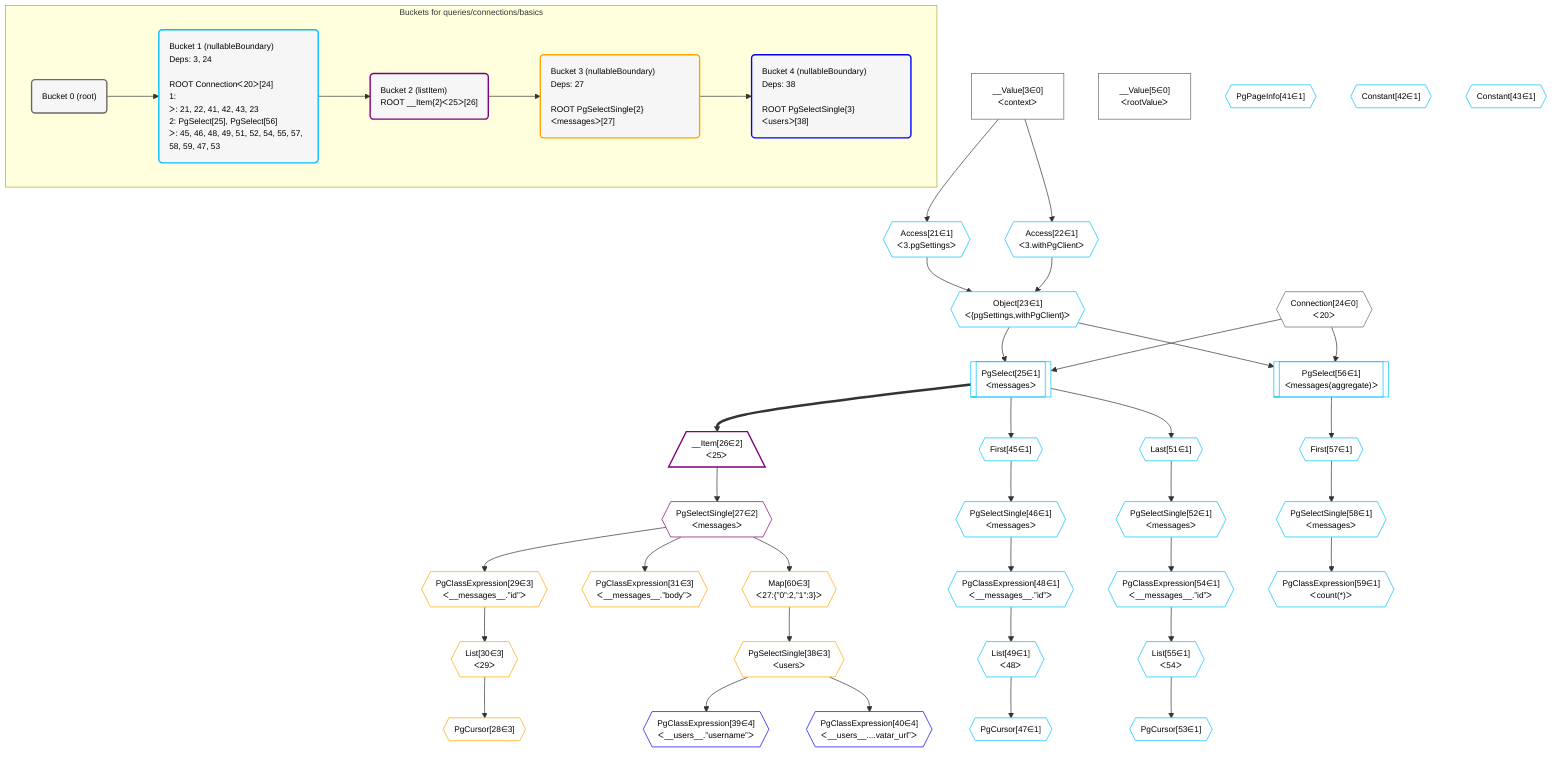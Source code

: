 %%{init: {'themeVariables': { 'fontSize': '12px'}}}%%
graph TD
    classDef path fill:#eee,stroke:#000,color:#000
    classDef plan fill:#fff,stroke-width:1px,color:#000
    classDef itemplan fill:#fff,stroke-width:2px,color:#000
    classDef unbatchedplan fill:#dff,stroke-width:1px,color:#000
    classDef sideeffectplan fill:#fcc,stroke-width:2px,color:#000
    classDef bucket fill:#f6f6f6,color:#000,stroke-width:2px,text-align:left


    %% define steps
    __Value3["__Value[3∈0]<br />ᐸcontextᐳ"]:::plan
    __Value5["__Value[5∈0]<br />ᐸrootValueᐳ"]:::plan
    Access21{{"Access[21∈1]<br />ᐸ3.pgSettingsᐳ"}}:::plan
    Access22{{"Access[22∈1]<br />ᐸ3.withPgClientᐳ"}}:::plan
    Object23{{"Object[23∈1]<br />ᐸ{pgSettings,withPgClient}ᐳ"}}:::plan
    Connection24{{"Connection[24∈0]<br />ᐸ20ᐳ"}}:::plan
    PgSelect25[["PgSelect[25∈1]<br />ᐸmessagesᐳ"]]:::plan
    __Item26[/"__Item[26∈2]<br />ᐸ25ᐳ"\]:::itemplan
    PgSelectSingle27{{"PgSelectSingle[27∈2]<br />ᐸmessagesᐳ"}}:::plan
    PgClassExpression29{{"PgClassExpression[29∈3]<br />ᐸ__messages__.”id”ᐳ"}}:::plan
    List30{{"List[30∈3]<br />ᐸ29ᐳ"}}:::plan
    PgCursor28{{"PgCursor[28∈3]"}}:::plan
    PgClassExpression31{{"PgClassExpression[31∈3]<br />ᐸ__messages__.”body”ᐳ"}}:::plan
    Map60{{"Map[60∈3]<br />ᐸ27:{”0”:2,”1”:3}ᐳ"}}:::plan
    PgSelectSingle38{{"PgSelectSingle[38∈3]<br />ᐸusersᐳ"}}:::plan
    PgClassExpression39{{"PgClassExpression[39∈4]<br />ᐸ__users__.”username”ᐳ"}}:::plan
    PgClassExpression40{{"PgClassExpression[40∈4]<br />ᐸ__users__....vatar_url”ᐳ"}}:::plan
    PgPageInfo41{{"PgPageInfo[41∈1]"}}:::plan
    Constant42{{"Constant[42∈1]"}}:::plan
    Constant43{{"Constant[43∈1]"}}:::plan
    First45{{"First[45∈1]"}}:::plan
    PgSelectSingle46{{"PgSelectSingle[46∈1]<br />ᐸmessagesᐳ"}}:::plan
    PgClassExpression48{{"PgClassExpression[48∈1]<br />ᐸ__messages__.”id”ᐳ"}}:::plan
    List49{{"List[49∈1]<br />ᐸ48ᐳ"}}:::plan
    PgCursor47{{"PgCursor[47∈1]"}}:::plan
    Last51{{"Last[51∈1]"}}:::plan
    PgSelectSingle52{{"PgSelectSingle[52∈1]<br />ᐸmessagesᐳ"}}:::plan
    PgClassExpression54{{"PgClassExpression[54∈1]<br />ᐸ__messages__.”id”ᐳ"}}:::plan
    List55{{"List[55∈1]<br />ᐸ54ᐳ"}}:::plan
    PgCursor53{{"PgCursor[53∈1]"}}:::plan
    PgSelect56[["PgSelect[56∈1]<br />ᐸmessages(aggregate)ᐳ"]]:::plan
    First57{{"First[57∈1]"}}:::plan
    PgSelectSingle58{{"PgSelectSingle[58∈1]<br />ᐸmessagesᐳ"}}:::plan
    PgClassExpression59{{"PgClassExpression[59∈1]<br />ᐸcount(*)ᐳ"}}:::plan

    %% plan dependencies
    __Value3 --> Access21
    __Value3 --> Access22
    Access21 & Access22 --> Object23
    Object23 & Connection24 --> PgSelect25
    PgSelect25 ==> __Item26
    __Item26 --> PgSelectSingle27
    PgSelectSingle27 --> PgClassExpression29
    PgClassExpression29 --> List30
    List30 --> PgCursor28
    PgSelectSingle27 --> PgClassExpression31
    PgSelectSingle27 --> Map60
    Map60 --> PgSelectSingle38
    PgSelectSingle38 --> PgClassExpression39
    PgSelectSingle38 --> PgClassExpression40
    PgSelect25 --> First45
    First45 --> PgSelectSingle46
    PgSelectSingle46 --> PgClassExpression48
    PgClassExpression48 --> List49
    List49 --> PgCursor47
    PgSelect25 --> Last51
    Last51 --> PgSelectSingle52
    PgSelectSingle52 --> PgClassExpression54
    PgClassExpression54 --> List55
    List55 --> PgCursor53
    Object23 & Connection24 --> PgSelect56
    PgSelect56 --> First57
    First57 --> PgSelectSingle58
    PgSelectSingle58 --> PgClassExpression59

    subgraph "Buckets for queries/connections/basics"
    Bucket0("Bucket 0 (root)"):::bucket
    classDef bucket0 stroke:#696969
    class Bucket0,__Value3,__Value5,Connection24 bucket0
    Bucket1("Bucket 1 (nullableBoundary)<br />Deps: 3, 24<br /><br />ROOT Connectionᐸ20ᐳ[24]<br />1: <br />ᐳ: 21, 22, 41, 42, 43, 23<br />2: PgSelect[25], PgSelect[56]<br />ᐳ: 45, 46, 48, 49, 51, 52, 54, 55, 57, 58, 59, 47, 53"):::bucket
    classDef bucket1 stroke:#00bfff
    class Bucket1,Access21,Access22,Object23,PgSelect25,PgPageInfo41,Constant42,Constant43,First45,PgSelectSingle46,PgCursor47,PgClassExpression48,List49,Last51,PgSelectSingle52,PgCursor53,PgClassExpression54,List55,PgSelect56,First57,PgSelectSingle58,PgClassExpression59 bucket1
    Bucket2("Bucket 2 (listItem)<br />ROOT __Item{2}ᐸ25ᐳ[26]"):::bucket
    classDef bucket2 stroke:#7f007f
    class Bucket2,__Item26,PgSelectSingle27 bucket2
    Bucket3("Bucket 3 (nullableBoundary)<br />Deps: 27<br /><br />ROOT PgSelectSingle{2}ᐸmessagesᐳ[27]"):::bucket
    classDef bucket3 stroke:#ffa500
    class Bucket3,PgCursor28,PgClassExpression29,List30,PgClassExpression31,PgSelectSingle38,Map60 bucket3
    Bucket4("Bucket 4 (nullableBoundary)<br />Deps: 38<br /><br />ROOT PgSelectSingle{3}ᐸusersᐳ[38]"):::bucket
    classDef bucket4 stroke:#0000ff
    class Bucket4,PgClassExpression39,PgClassExpression40 bucket4
    Bucket0 --> Bucket1
    Bucket1 --> Bucket2
    Bucket2 --> Bucket3
    Bucket3 --> Bucket4
    end